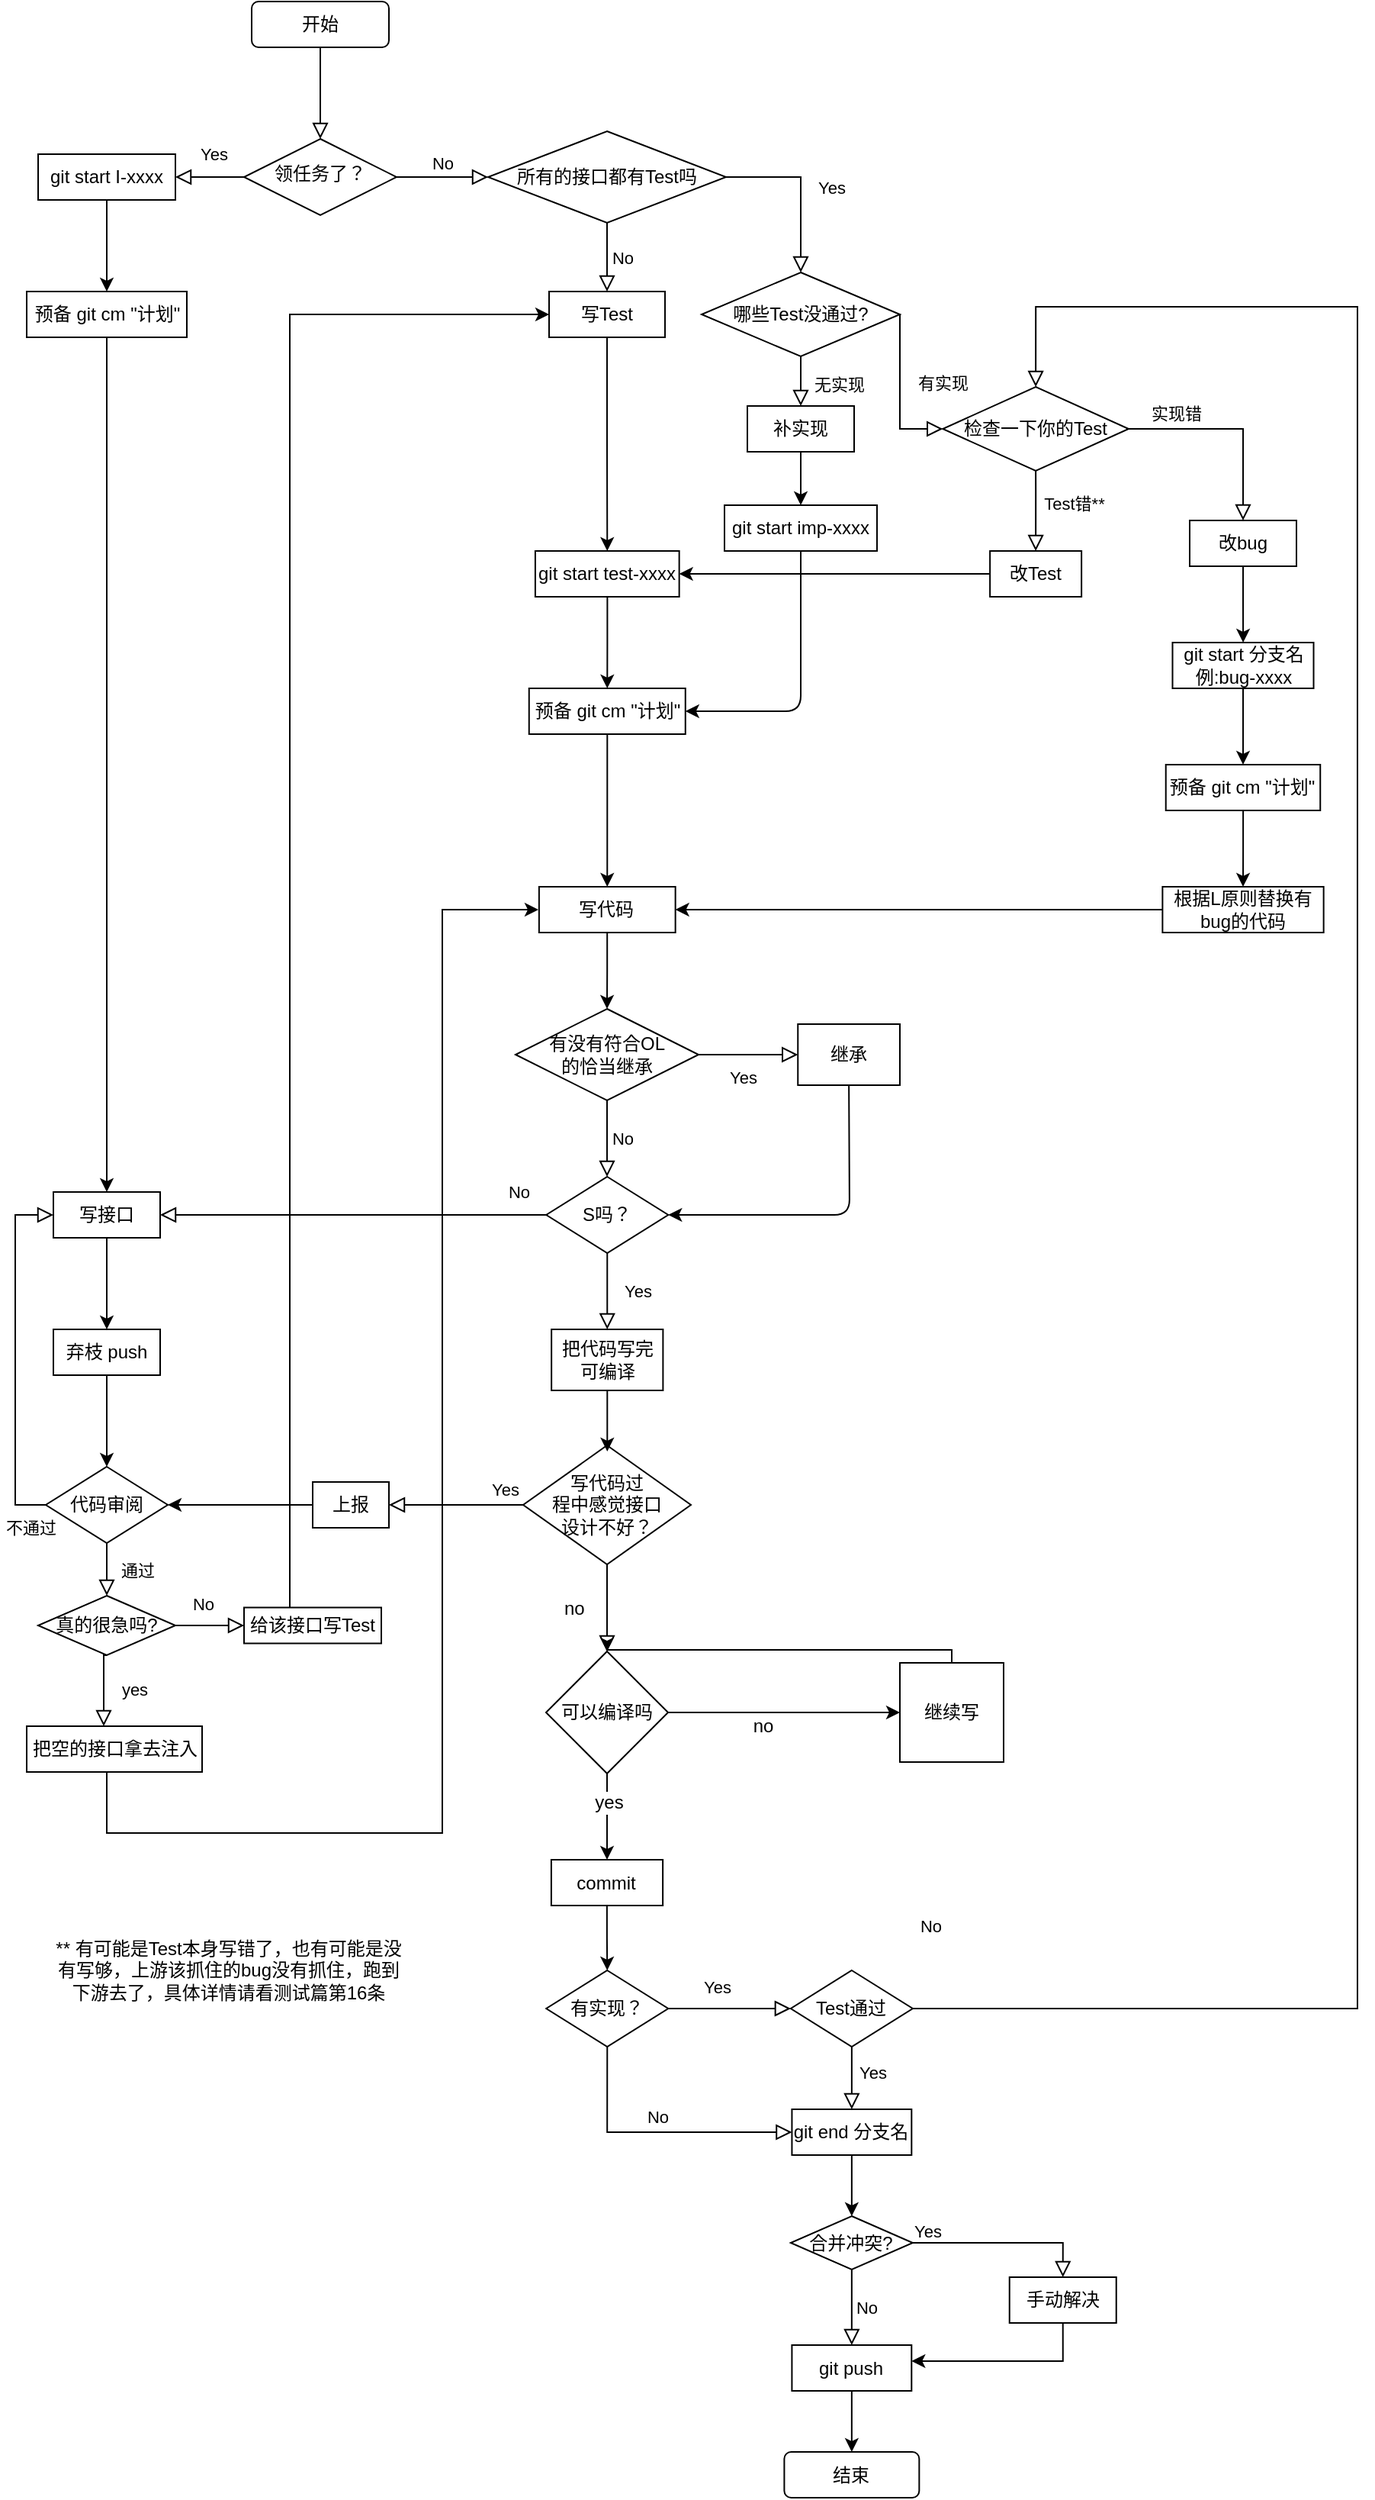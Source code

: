 <mxfile version="12.1.7" type="device" pages="1"><diagram id="C5RBs43oDa-KdzZeNtuy" name="Page-1"><mxGraphModel dx="932" dy="637" grid="1" gridSize="10" guides="1" tooltips="1" connect="1" arrows="1" fold="1" page="1" pageScale="1" pageWidth="827" pageHeight="1169" math="0" shadow="0"><root><mxCell id="WIyWlLk6GJQsqaUBKTNV-0"/><mxCell id="WIyWlLk6GJQsqaUBKTNV-1" parent="WIyWlLk6GJQsqaUBKTNV-0"/><mxCell id="WIyWlLk6GJQsqaUBKTNV-2" value="" style="rounded=0;html=1;jettySize=auto;orthogonalLoop=1;fontSize=11;endArrow=block;endFill=0;endSize=8;strokeWidth=1;shadow=0;labelBackgroundColor=none;edgeStyle=orthogonalEdgeStyle;" parent="WIyWlLk6GJQsqaUBKTNV-1" source="WIyWlLk6GJQsqaUBKTNV-3" target="WIyWlLk6GJQsqaUBKTNV-6" edge="1"><mxGeometry relative="1" as="geometry"/></mxCell><mxCell id="WIyWlLk6GJQsqaUBKTNV-3" value="开始" style="rounded=1;whiteSpace=wrap;html=1;fontSize=12;glass=0;strokeWidth=1;shadow=0;" parent="WIyWlLk6GJQsqaUBKTNV-1" vertex="1"><mxGeometry x="175" y="80" width="90" height="30" as="geometry"/></mxCell><mxCell id="WIyWlLk6GJQsqaUBKTNV-4" value="Yes" style="rounded=0;html=1;jettySize=auto;orthogonalLoop=1;fontSize=11;endArrow=block;endFill=0;endSize=8;strokeWidth=1;shadow=0;labelBackgroundColor=none;edgeStyle=orthogonalEdgeStyle;entryX=1;entryY=0.5;entryDx=0;entryDy=0;" parent="WIyWlLk6GJQsqaUBKTNV-1" source="WIyWlLk6GJQsqaUBKTNV-6" target="AUay1LPX_pqdxy8zT87u-0" edge="1"><mxGeometry x="-0.111" y="-15" relative="1" as="geometry"><mxPoint as="offset"/><mxPoint x="80" y="250" as="targetPoint"/></mxGeometry></mxCell><mxCell id="WIyWlLk6GJQsqaUBKTNV-5" value="No" style="edgeStyle=orthogonalEdgeStyle;rounded=0;html=1;jettySize=auto;orthogonalLoop=1;fontSize=11;endArrow=block;endFill=0;endSize=8;strokeWidth=1;shadow=0;labelBackgroundColor=none;" parent="WIyWlLk6GJQsqaUBKTNV-1" source="WIyWlLk6GJQsqaUBKTNV-6" edge="1"><mxGeometry y="10" relative="1" as="geometry"><mxPoint as="offset"/><mxPoint x="330" y="195" as="targetPoint"/></mxGeometry></mxCell><mxCell id="WIyWlLk6GJQsqaUBKTNV-6" value="领任务了？" style="rhombus;whiteSpace=wrap;html=1;shadow=0;fontFamily=Helvetica;fontSize=12;align=center;strokeWidth=1;spacing=6;spacingTop=-4;" parent="WIyWlLk6GJQsqaUBKTNV-1" vertex="1"><mxGeometry x="170" y="170" width="100" height="50" as="geometry"/></mxCell><mxCell id="AUay1LPX_pqdxy8zT87u-6" value="" style="edgeStyle=orthogonalEdgeStyle;rounded=0;orthogonalLoop=1;jettySize=auto;html=1;" parent="WIyWlLk6GJQsqaUBKTNV-1" source="AUay1LPX_pqdxy8zT87u-0" target="AUay1LPX_pqdxy8zT87u-5" edge="1"><mxGeometry relative="1" as="geometry"/></mxCell><mxCell id="AUay1LPX_pqdxy8zT87u-0" value="git start I-xxxx" style="rounded=0;whiteSpace=wrap;html=1;" parent="WIyWlLk6GJQsqaUBKTNV-1" vertex="1"><mxGeometry x="35" y="180" width="90" height="30" as="geometry"/></mxCell><mxCell id="AUay1LPX_pqdxy8zT87u-112" value="" style="edgeStyle=orthogonalEdgeStyle;rounded=0;orthogonalLoop=1;jettySize=auto;html=1;" parent="WIyWlLk6GJQsqaUBKTNV-1" source="AUay1LPX_pqdxy8zT87u-5" target="AUay1LPX_pqdxy8zT87u-111" edge="1"><mxGeometry relative="1" as="geometry"/></mxCell><mxCell id="AUay1LPX_pqdxy8zT87u-5" value="预备 git cm &quot;计划&quot;" style="rounded=0;whiteSpace=wrap;html=1;" parent="WIyWlLk6GJQsqaUBKTNV-1" vertex="1"><mxGeometry x="27.5" y="270" width="105" height="30" as="geometry"/></mxCell><mxCell id="AUay1LPX_pqdxy8zT87u-116" value="" style="edgeStyle=orthogonalEdgeStyle;rounded=0;orthogonalLoop=1;jettySize=auto;html=1;" parent="WIyWlLk6GJQsqaUBKTNV-1" source="AUay1LPX_pqdxy8zT87u-111" target="AUay1LPX_pqdxy8zT87u-115" edge="1"><mxGeometry relative="1" as="geometry"/></mxCell><mxCell id="AUay1LPX_pqdxy8zT87u-111" value="写接口" style="rounded=0;whiteSpace=wrap;html=1;" parent="WIyWlLk6GJQsqaUBKTNV-1" vertex="1"><mxGeometry x="45" y="860" width="70" height="30" as="geometry"/></mxCell><mxCell id="AUay1LPX_pqdxy8zT87u-118" value="" style="edgeStyle=orthogonalEdgeStyle;rounded=0;orthogonalLoop=1;jettySize=auto;html=1;" parent="WIyWlLk6GJQsqaUBKTNV-1" source="AUay1LPX_pqdxy8zT87u-115" edge="1"><mxGeometry relative="1" as="geometry"><mxPoint x="80" y="1040" as="targetPoint"/></mxGeometry></mxCell><mxCell id="AUay1LPX_pqdxy8zT87u-115" value="弃枝 push" style="rounded=0;whiteSpace=wrap;html=1;" parent="WIyWlLk6GJQsqaUBKTNV-1" vertex="1"><mxGeometry x="45" y="950" width="70" height="30" as="geometry"/></mxCell><mxCell id="AUay1LPX_pqdxy8zT87u-4" value="所有的接口都有Test吗" style="rhombus;whiteSpace=wrap;html=1;" parent="WIyWlLk6GJQsqaUBKTNV-1" vertex="1"><mxGeometry x="330" y="165" width="156" height="60" as="geometry"/></mxCell><mxCell id="AUay1LPX_pqdxy8zT87u-9" value="No" style="edgeStyle=orthogonalEdgeStyle;rounded=0;html=1;jettySize=auto;orthogonalLoop=1;fontSize=11;endArrow=block;endFill=0;endSize=8;strokeWidth=1;shadow=0;labelBackgroundColor=none;exitX=0.5;exitY=1;exitDx=0;exitDy=0;" parent="WIyWlLk6GJQsqaUBKTNV-1" source="AUay1LPX_pqdxy8zT87u-4" edge="1"><mxGeometry y="10" relative="1" as="geometry"><mxPoint as="offset"/><mxPoint x="280" y="205" as="sourcePoint"/><mxPoint x="408" y="270" as="targetPoint"/></mxGeometry></mxCell><mxCell id="AUay1LPX_pqdxy8zT87u-14" value="" style="edgeStyle=orthogonalEdgeStyle;rounded=0;orthogonalLoop=1;jettySize=auto;html=1;entryX=0.5;entryY=0;entryDx=0;entryDy=0;" parent="WIyWlLk6GJQsqaUBKTNV-1" source="AUay1LPX_pqdxy8zT87u-10" target="AUay1LPX_pqdxy8zT87u-27" edge="1"><mxGeometry relative="1" as="geometry"><mxPoint x="408" y="340" as="targetPoint"/></mxGeometry></mxCell><mxCell id="AUay1LPX_pqdxy8zT87u-10" value="写Test" style="rounded=0;whiteSpace=wrap;html=1;" parent="WIyWlLk6GJQsqaUBKTNV-1" vertex="1"><mxGeometry x="370" y="270" width="76" height="30" as="geometry"/></mxCell><mxCell id="kVHvNVzthburh2GT5t7K-20" value="Yes" style="edgeStyle=orthogonalEdgeStyle;rounded=0;orthogonalLoop=1;jettySize=auto;html=1;endArrow=block;endFill=0;endSize=8;entryX=1;entryY=0.5;entryDx=0;entryDy=0;" parent="WIyWlLk6GJQsqaUBKTNV-1" source="AUay1LPX_pqdxy8zT87u-16" target="kVHvNVzthburh2GT5t7K-15" edge="1"><mxGeometry x="-0.725" y="-10" relative="1" as="geometry"><mxPoint x="310" y="1065" as="targetPoint"/><Array as="points"/><mxPoint as="offset"/></mxGeometry></mxCell><mxCell id="AUay1LPX_pqdxy8zT87u-16" value="写代码过&lt;br&gt;程中感觉接口&lt;br&gt;设计不好？" style="rhombus;whiteSpace=wrap;html=1;" parent="WIyWlLk6GJQsqaUBKTNV-1" vertex="1"><mxGeometry x="353" y="1026" width="110" height="78" as="geometry"/></mxCell><mxCell id="AUay1LPX_pqdxy8zT87u-17" value="Yes" style="rounded=0;html=1;jettySize=auto;orthogonalLoop=1;fontSize=11;endArrow=block;endFill=0;endSize=8;strokeWidth=1;shadow=0;labelBackgroundColor=none;edgeStyle=orthogonalEdgeStyle;exitX=1;exitY=0.5;exitDx=0;exitDy=0;" parent="WIyWlLk6GJQsqaUBKTNV-1" source="AUay1LPX_pqdxy8zT87u-4" target="AUay1LPX_pqdxy8zT87u-19" edge="1"><mxGeometry y="20" relative="1" as="geometry"><mxPoint as="offset"/><mxPoint x="180" y="205" as="sourcePoint"/><mxPoint x="535" y="260" as="targetPoint"/><Array as="points"><mxPoint x="535" y="195"/></Array></mxGeometry></mxCell><mxCell id="kVHvNVzthburh2GT5t7K-5" value="" style="edgeStyle=orthogonalEdgeStyle;rounded=0;orthogonalLoop=1;jettySize=auto;html=1;" parent="WIyWlLk6GJQsqaUBKTNV-1" source="AUay1LPX_pqdxy8zT87u-18" target="kVHvNVzthburh2GT5t7K-4" edge="1"><mxGeometry relative="1" as="geometry"/></mxCell><mxCell id="AUay1LPX_pqdxy8zT87u-18" value="补实现" style="rounded=0;whiteSpace=wrap;html=1;" parent="WIyWlLk6GJQsqaUBKTNV-1" vertex="1"><mxGeometry x="500" y="345" width="70" height="30" as="geometry"/></mxCell><mxCell id="kVHvNVzthburh2GT5t7K-4" value="git start imp-xxxx" style="rounded=0;whiteSpace=wrap;html=1;" parent="WIyWlLk6GJQsqaUBKTNV-1" vertex="1"><mxGeometry x="485" y="410" width="100" height="30" as="geometry"/></mxCell><mxCell id="AUay1LPX_pqdxy8zT87u-19" value="哪些Test没通过?" style="rhombus;whiteSpace=wrap;html=1;" parent="WIyWlLk6GJQsqaUBKTNV-1" vertex="1"><mxGeometry x="470" y="257.5" width="130" height="55" as="geometry"/></mxCell><mxCell id="AUay1LPX_pqdxy8zT87u-29" value="" style="edgeStyle=orthogonalEdgeStyle;rounded=0;orthogonalLoop=1;jettySize=auto;html=1;" parent="WIyWlLk6GJQsqaUBKTNV-1" source="AUay1LPX_pqdxy8zT87u-27" target="AUay1LPX_pqdxy8zT87u-28" edge="1"><mxGeometry relative="1" as="geometry"/></mxCell><mxCell id="AUay1LPX_pqdxy8zT87u-27" value="git start test-xxxx" style="rounded=0;whiteSpace=wrap;html=1;" parent="WIyWlLk6GJQsqaUBKTNV-1" vertex="1"><mxGeometry x="360.95" y="440" width="94.37" height="30" as="geometry"/></mxCell><mxCell id="AUay1LPX_pqdxy8zT87u-57" value="" style="edgeStyle=orthogonalEdgeStyle;rounded=0;orthogonalLoop=1;jettySize=auto;html=1;entryX=0.5;entryY=0;entryDx=0;entryDy=0;" parent="WIyWlLk6GJQsqaUBKTNV-1" source="AUay1LPX_pqdxy8zT87u-28" target="AUay1LPX_pqdxy8zT87u-54" edge="1"><mxGeometry relative="1" as="geometry"><mxPoint x="408.13" y="640" as="targetPoint"/></mxGeometry></mxCell><mxCell id="AUay1LPX_pqdxy8zT87u-28" value="预备 git cm &quot;计划&quot;" style="rounded=0;whiteSpace=wrap;html=1;" parent="WIyWlLk6GJQsqaUBKTNV-1" vertex="1"><mxGeometry x="356.88" y="530" width="102.5" height="30" as="geometry"/></mxCell><mxCell id="AUay1LPX_pqdxy8zT87u-30" value="无实现" style="edgeStyle=orthogonalEdgeStyle;rounded=0;html=1;jettySize=auto;orthogonalLoop=1;fontSize=11;endArrow=block;endFill=0;endSize=8;strokeWidth=1;shadow=0;labelBackgroundColor=none;exitX=0.5;exitY=1;exitDx=0;exitDy=0;entryX=0.5;entryY=0;entryDx=0;entryDy=0;" parent="WIyWlLk6GJQsqaUBKTNV-1" source="AUay1LPX_pqdxy8zT87u-19" target="AUay1LPX_pqdxy8zT87u-18" edge="1"><mxGeometry x="0.077" y="25" relative="1" as="geometry"><mxPoint y="1" as="offset"/><mxPoint x="420" y="390" as="sourcePoint"/><mxPoint x="420" y="430" as="targetPoint"/></mxGeometry></mxCell><mxCell id="AUay1LPX_pqdxy8zT87u-31" value="有实现" style="rounded=0;html=1;jettySize=auto;orthogonalLoop=1;fontSize=11;endArrow=block;endFill=0;endSize=8;strokeWidth=1;shadow=0;labelBackgroundColor=none;edgeStyle=orthogonalEdgeStyle;entryX=0;entryY=0.5;entryDx=0;entryDy=0;" parent="WIyWlLk6GJQsqaUBKTNV-1" target="AUay1LPX_pqdxy8zT87u-32" edge="1"><mxGeometry x="1" y="30" relative="1" as="geometry"><mxPoint as="offset"/><mxPoint x="600" y="285" as="sourcePoint"/><mxPoint x="640" y="330" as="targetPoint"/><Array as="points"><mxPoint x="600" y="360"/></Array></mxGeometry></mxCell><mxCell id="AUay1LPX_pqdxy8zT87u-32" value="检查一下你的Test" style="rhombus;whiteSpace=wrap;html=1;" parent="WIyWlLk6GJQsqaUBKTNV-1" vertex="1"><mxGeometry x="628.13" y="332.5" width="121.87" height="55" as="geometry"/></mxCell><mxCell id="AUay1LPX_pqdxy8zT87u-36" value="实现错" style="rounded=0;html=1;jettySize=auto;orthogonalLoop=1;fontSize=11;endArrow=block;endFill=0;endSize=8;strokeWidth=1;shadow=0;labelBackgroundColor=none;edgeStyle=orthogonalEdgeStyle;entryX=0.5;entryY=0;entryDx=0;entryDy=0;exitX=1;exitY=0.5;exitDx=0;exitDy=0;" parent="WIyWlLk6GJQsqaUBKTNV-1" source="AUay1LPX_pqdxy8zT87u-32" target="AUay1LPX_pqdxy8zT87u-37" edge="1"><mxGeometry x="-0.547" y="10" relative="1" as="geometry"><mxPoint as="offset"/><mxPoint x="610" y="295" as="sourcePoint"/><mxPoint x="825" y="407.5" as="targetPoint"/><Array as="points"><mxPoint x="825" y="360"/></Array></mxGeometry></mxCell><mxCell id="AUay1LPX_pqdxy8zT87u-44" value="" style="edgeStyle=orthogonalEdgeStyle;rounded=0;orthogonalLoop=1;jettySize=auto;html=1;" parent="WIyWlLk6GJQsqaUBKTNV-1" source="AUay1LPX_pqdxy8zT87u-37" target="AUay1LPX_pqdxy8zT87u-43" edge="1"><mxGeometry relative="1" as="geometry"/></mxCell><mxCell id="AUay1LPX_pqdxy8zT87u-37" value="改bug" style="rounded=0;whiteSpace=wrap;html=1;" parent="WIyWlLk6GJQsqaUBKTNV-1" vertex="1"><mxGeometry x="790" y="420" width="70" height="30" as="geometry"/></mxCell><mxCell id="AUay1LPX_pqdxy8zT87u-48" value="" style="edgeStyle=orthogonalEdgeStyle;rounded=0;orthogonalLoop=1;jettySize=auto;html=1;" parent="WIyWlLk6GJQsqaUBKTNV-1" source="AUay1LPX_pqdxy8zT87u-43" target="AUay1LPX_pqdxy8zT87u-47" edge="1"><mxGeometry relative="1" as="geometry"/></mxCell><mxCell id="AUay1LPX_pqdxy8zT87u-43" value="git start 分支名&lt;br&gt;例:bug-xxxx" style="rounded=0;whiteSpace=wrap;html=1;" parent="WIyWlLk6GJQsqaUBKTNV-1" vertex="1"><mxGeometry x="778.75" y="500" width="92.5" height="30" as="geometry"/></mxCell><mxCell id="AUay1LPX_pqdxy8zT87u-50" value="" style="edgeStyle=orthogonalEdgeStyle;rounded=0;orthogonalLoop=1;jettySize=auto;html=1;" parent="WIyWlLk6GJQsqaUBKTNV-1" source="AUay1LPX_pqdxy8zT87u-47" target="AUay1LPX_pqdxy8zT87u-49" edge="1"><mxGeometry relative="1" as="geometry"/></mxCell><mxCell id="AUay1LPX_pqdxy8zT87u-47" value="预备 git cm &quot;计划&quot;" style="rounded=0;whiteSpace=wrap;html=1;" parent="WIyWlLk6GJQsqaUBKTNV-1" vertex="1"><mxGeometry x="774.37" y="580" width="101.25" height="30" as="geometry"/></mxCell><mxCell id="AUay1LPX_pqdxy8zT87u-55" value="" style="edgeStyle=orthogonalEdgeStyle;rounded=0;orthogonalLoop=1;jettySize=auto;html=1;" parent="WIyWlLk6GJQsqaUBKTNV-1" source="AUay1LPX_pqdxy8zT87u-49" target="AUay1LPX_pqdxy8zT87u-54" edge="1"><mxGeometry relative="1" as="geometry"/></mxCell><mxCell id="AUay1LPX_pqdxy8zT87u-49" value="根据L原则替换有bug的代码" style="rounded=0;whiteSpace=wrap;html=1;" parent="WIyWlLk6GJQsqaUBKTNV-1" vertex="1"><mxGeometry x="772.19" y="660" width="105.63" height="30" as="geometry"/></mxCell><mxCell id="AUay1LPX_pqdxy8zT87u-61" value="" style="edgeStyle=orthogonalEdgeStyle;rounded=0;orthogonalLoop=1;jettySize=auto;html=1;" parent="WIyWlLk6GJQsqaUBKTNV-1" source="AUay1LPX_pqdxy8zT87u-54" edge="1"><mxGeometry relative="1" as="geometry"><mxPoint x="408" y="740" as="targetPoint"/></mxGeometry></mxCell><mxCell id="AUay1LPX_pqdxy8zT87u-54" value="写代码" style="rounded=0;whiteSpace=wrap;html=1;" parent="WIyWlLk6GJQsqaUBKTNV-1" vertex="1"><mxGeometry x="363.44" y="660" width="89.38" height="30" as="geometry"/></mxCell><mxCell id="AUay1LPX_pqdxy8zT87u-41" value="Test错**" style="edgeStyle=orthogonalEdgeStyle;rounded=0;html=1;jettySize=auto;orthogonalLoop=1;fontSize=11;endArrow=block;endFill=0;endSize=8;strokeWidth=1;shadow=0;labelBackgroundColor=none;exitX=0.5;exitY=1;exitDx=0;exitDy=0;entryX=0.5;entryY=0;entryDx=0;entryDy=0;" parent="WIyWlLk6GJQsqaUBKTNV-1" source="AUay1LPX_pqdxy8zT87u-32" target="AUay1LPX_pqdxy8zT87u-42" edge="1"><mxGeometry x="-0.231" y="25" relative="1" as="geometry"><mxPoint y="1" as="offset"/><mxPoint x="545" y="322.5" as="sourcePoint"/><mxPoint x="685" y="420" as="targetPoint"/><Array as="points"><mxPoint x="689" y="400"/><mxPoint x="689" y="400"/></Array></mxGeometry></mxCell><mxCell id="AUay1LPX_pqdxy8zT87u-42" value="改Test" style="rounded=0;whiteSpace=wrap;html=1;" parent="WIyWlLk6GJQsqaUBKTNV-1" vertex="1"><mxGeometry x="659.07" y="440" width="60" height="30" as="geometry"/></mxCell><mxCell id="AUay1LPX_pqdxy8zT87u-52" value="" style="endArrow=classic;html=1;exitX=0;exitY=0.5;exitDx=0;exitDy=0;entryX=1;entryY=0.5;entryDx=0;entryDy=0;" parent="WIyWlLk6GJQsqaUBKTNV-1" source="AUay1LPX_pqdxy8zT87u-42" target="AUay1LPX_pqdxy8zT87u-27" edge="1"><mxGeometry width="50" height="50" relative="1" as="geometry"><mxPoint x="653" y="429" as="sourcePoint"/><mxPoint x="490" y="433" as="targetPoint"/><Array as="points"/></mxGeometry></mxCell><mxCell id="AUay1LPX_pqdxy8zT87u-62" value="有没有符合OL&lt;br&gt;的恰当继承" style="rhombus;whiteSpace=wrap;html=1;" parent="WIyWlLk6GJQsqaUBKTNV-1" vertex="1"><mxGeometry x="348" y="740" width="120" height="60" as="geometry"/></mxCell><mxCell id="AUay1LPX_pqdxy8zT87u-64" value="No" style="edgeStyle=orthogonalEdgeStyle;rounded=0;html=1;jettySize=auto;orthogonalLoop=1;fontSize=11;endArrow=block;endFill=0;endSize=8;strokeWidth=1;shadow=0;labelBackgroundColor=none;exitX=0.5;exitY=1;exitDx=0;exitDy=0;" parent="WIyWlLk6GJQsqaUBKTNV-1" source="AUay1LPX_pqdxy8zT87u-62" edge="1"><mxGeometry y="10" relative="1" as="geometry"><mxPoint as="offset"/><mxPoint x="420" y="390" as="sourcePoint"/><mxPoint x="408" y="850" as="targetPoint"/></mxGeometry></mxCell><mxCell id="AUay1LPX_pqdxy8zT87u-65" value="S吗？" style="rhombus;whiteSpace=wrap;html=1;" parent="WIyWlLk6GJQsqaUBKTNV-1" vertex="1"><mxGeometry x="368.13" y="850" width="80" height="50" as="geometry"/></mxCell><mxCell id="AUay1LPX_pqdxy8zT87u-68" value="Yes" style="rounded=0;html=1;jettySize=auto;orthogonalLoop=1;fontSize=11;endArrow=block;endFill=0;endSize=8;strokeWidth=1;shadow=0;labelBackgroundColor=none;edgeStyle=orthogonalEdgeStyle;exitX=1;exitY=0.5;exitDx=0;exitDy=0;entryX=0;entryY=0.5;entryDx=0;entryDy=0;" parent="WIyWlLk6GJQsqaUBKTNV-1" source="AUay1LPX_pqdxy8zT87u-62" target="AUay1LPX_pqdxy8zT87u-74" edge="1"><mxGeometry x="-0.111" y="-15" relative="1" as="geometry"><mxPoint as="offset"/><mxPoint x="180" y="205" as="sourcePoint"/><mxPoint x="530" y="770" as="targetPoint"/></mxGeometry></mxCell><mxCell id="AUay1LPX_pqdxy8zT87u-74" value="继承" style="rounded=0;whiteSpace=wrap;html=1;" parent="WIyWlLk6GJQsqaUBKTNV-1" vertex="1"><mxGeometry x="533.13" y="750" width="66.87" height="40" as="geometry"/></mxCell><mxCell id="AUay1LPX_pqdxy8zT87u-75" value="" style="endArrow=classic;html=1;exitX=0.5;exitY=1;exitDx=0;exitDy=0;entryX=1;entryY=0.5;entryDx=0;entryDy=0;" parent="WIyWlLk6GJQsqaUBKTNV-1" source="AUay1LPX_pqdxy8zT87u-74" target="AUay1LPX_pqdxy8zT87u-65" edge="1"><mxGeometry width="50" height="50" relative="1" as="geometry"><mxPoint x="460" y="680" as="sourcePoint"/><mxPoint x="567" y="890" as="targetPoint"/><Array as="points"><mxPoint x="567" y="875"/></Array></mxGeometry></mxCell><mxCell id="AUay1LPX_pqdxy8zT87u-83" value="" style="edgeStyle=orthogonalEdgeStyle;rounded=0;orthogonalLoop=1;jettySize=auto;html=1;" parent="WIyWlLk6GJQsqaUBKTNV-1" source="AUay1LPX_pqdxy8zT87u-78" edge="1"><mxGeometry relative="1" as="geometry"><mxPoint x="408" y="1030" as="targetPoint"/><Array as="points"><mxPoint x="408" y="1030"/><mxPoint x="408" y="1030"/></Array></mxGeometry></mxCell><mxCell id="AUay1LPX_pqdxy8zT87u-78" value="把代码写完&lt;br&gt;可编译" style="rounded=0;whiteSpace=wrap;html=1;" parent="WIyWlLk6GJQsqaUBKTNV-1" vertex="1"><mxGeometry x="371.57" y="950" width="73.12" height="40" as="geometry"/></mxCell><mxCell id="AUay1LPX_pqdxy8zT87u-81" value="Yes" style="rounded=0;html=1;jettySize=auto;orthogonalLoop=1;fontSize=11;endArrow=block;endFill=0;endSize=8;strokeWidth=1;shadow=0;labelBackgroundColor=none;edgeStyle=orthogonalEdgeStyle;exitX=0.5;exitY=1;exitDx=0;exitDy=0;entryX=0.5;entryY=0;entryDx=0;entryDy=0;" parent="WIyWlLk6GJQsqaUBKTNV-1" source="AUay1LPX_pqdxy8zT87u-65" target="AUay1LPX_pqdxy8zT87u-78" edge="1"><mxGeometry y="20" relative="1" as="geometry"><mxPoint as="offset"/><mxPoint x="496" y="205" as="sourcePoint"/><mxPoint x="545" y="267.5" as="targetPoint"/><Array as="points"><mxPoint x="408" y="900"/><mxPoint x="408" y="900"/></Array></mxGeometry></mxCell><mxCell id="AUay1LPX_pqdxy8zT87u-86" value="有实现？" style="rhombus;whiteSpace=wrap;html=1;" parent="WIyWlLk6GJQsqaUBKTNV-1" vertex="1"><mxGeometry x="368.13" y="1370" width="80" height="50" as="geometry"/></mxCell><mxCell id="AUay1LPX_pqdxy8zT87u-87" value="Test通过" style="rhombus;whiteSpace=wrap;html=1;" parent="WIyWlLk6GJQsqaUBKTNV-1" vertex="1"><mxGeometry x="528.44" y="1370" width="80" height="50" as="geometry"/></mxCell><mxCell id="AUay1LPX_pqdxy8zT87u-89" value="Yes" style="rounded=0;html=1;jettySize=auto;orthogonalLoop=1;fontSize=11;endArrow=block;endFill=0;endSize=8;strokeWidth=1;shadow=0;labelBackgroundColor=none;edgeStyle=orthogonalEdgeStyle;exitX=1;exitY=0.5;exitDx=0;exitDy=0;entryX=0;entryY=0.5;entryDx=0;entryDy=0;" parent="WIyWlLk6GJQsqaUBKTNV-1" source="AUay1LPX_pqdxy8zT87u-86" target="AUay1LPX_pqdxy8zT87u-87" edge="1"><mxGeometry x="-0.203" y="14" relative="1" as="geometry"><mxPoint as="offset"/><mxPoint x="420.0" y="1161" as="sourcePoint"/><mxPoint x="420.0" y="1211" as="targetPoint"/><Array as="points"/></mxGeometry></mxCell><mxCell id="AUay1LPX_pqdxy8zT87u-94" value="git end 分支名" style="rounded=0;whiteSpace=wrap;html=1;" parent="WIyWlLk6GJQsqaUBKTNV-1" vertex="1"><mxGeometry x="529.22" y="1461" width="78.44" height="30" as="geometry"/></mxCell><mxCell id="AUay1LPX_pqdxy8zT87u-98" value="git push" style="rounded=0;whiteSpace=wrap;html=1;" parent="WIyWlLk6GJQsqaUBKTNV-1" vertex="1"><mxGeometry x="529.21" y="1615.5" width="78.44" height="30" as="geometry"/></mxCell><mxCell id="AUay1LPX_pqdxy8zT87u-95" value="Yes" style="rounded=0;html=1;jettySize=auto;orthogonalLoop=1;fontSize=11;endArrow=block;endFill=0;endSize=8;strokeWidth=1;shadow=0;labelBackgroundColor=none;edgeStyle=orthogonalEdgeStyle;exitX=0.5;exitY=1;exitDx=0;exitDy=0;entryX=0.5;entryY=0;entryDx=0;entryDy=0;" parent="WIyWlLk6GJQsqaUBKTNV-1" source="AUay1LPX_pqdxy8zT87u-87" target="AUay1LPX_pqdxy8zT87u-94" edge="1"><mxGeometry x="-0.203" y="14" relative="1" as="geometry"><mxPoint as="offset"/><mxPoint x="460.0" y="1405" as="sourcePoint"/><mxPoint x="538.44" y="1405" as="targetPoint"/><Array as="points"/></mxGeometry></mxCell><mxCell id="AUay1LPX_pqdxy8zT87u-96" value="No" style="edgeStyle=orthogonalEdgeStyle;rounded=0;html=1;jettySize=auto;orthogonalLoop=1;fontSize=11;endArrow=block;endFill=0;endSize=8;strokeWidth=1;shadow=0;labelBackgroundColor=none;exitX=0.5;exitY=1;exitDx=0;exitDy=0;entryX=0;entryY=0.5;entryDx=0;entryDy=0;" parent="WIyWlLk6GJQsqaUBKTNV-1" source="AUay1LPX_pqdxy8zT87u-86" target="AUay1LPX_pqdxy8zT87u-94" edge="1"><mxGeometry y="10" relative="1" as="geometry"><mxPoint as="offset"/><mxPoint x="419.87" y="1061" as="sourcePoint"/><mxPoint x="419.87" y="1111" as="targetPoint"/></mxGeometry></mxCell><mxCell id="AUay1LPX_pqdxy8zT87u-97" value="No" style="edgeStyle=orthogonalEdgeStyle;rounded=0;html=1;jettySize=auto;orthogonalLoop=1;fontSize=11;endArrow=block;endFill=0;endSize=8;strokeWidth=1;shadow=0;labelBackgroundColor=none;exitX=1;exitY=0.5;exitDx=0;exitDy=0;entryX=0.5;entryY=0;entryDx=0;entryDy=0;" parent="WIyWlLk6GJQsqaUBKTNV-1" source="AUay1LPX_pqdxy8zT87u-87" target="AUay1LPX_pqdxy8zT87u-32" edge="1"><mxGeometry x="-0.586" y="280" relative="1" as="geometry"><mxPoint as="offset"/><mxPoint x="418.13" y="1179" as="sourcePoint"/><mxPoint x="683" y="333" as="targetPoint"/><Array as="points"><mxPoint x="900" y="1395"/><mxPoint x="900" y="280"/><mxPoint x="689" y="280"/></Array></mxGeometry></mxCell><mxCell id="AUay1LPX_pqdxy8zT87u-102" value="结束" style="rounded=1;whiteSpace=wrap;html=1;" parent="WIyWlLk6GJQsqaUBKTNV-1" vertex="1"><mxGeometry x="524.2" y="1685.5" width="88.47" height="30" as="geometry"/></mxCell><mxCell id="AUay1LPX_pqdxy8zT87u-105" value="" style="endArrow=classic;html=1;exitX=0.5;exitY=1;exitDx=0;exitDy=0;entryX=0.5;entryY=0;entryDx=0;entryDy=0;" parent="WIyWlLk6GJQsqaUBKTNV-1" source="AUay1LPX_pqdxy8zT87u-94" target="AUay1LPX_pqdxy8zT87u-106" edge="1"><mxGeometry width="50" height="50" relative="1" as="geometry"><mxPoint x="491.87" y="1481" as="sourcePoint"/><mxPoint x="568.87" y="1531" as="targetPoint"/></mxGeometry></mxCell><mxCell id="AUay1LPX_pqdxy8zT87u-106" value="合并冲突?" style="rhombus;whiteSpace=wrap;html=1;" parent="WIyWlLk6GJQsqaUBKTNV-1" vertex="1"><mxGeometry x="528.43" y="1531" width="80" height="35" as="geometry"/></mxCell><mxCell id="AUay1LPX_pqdxy8zT87u-107" value="No" style="edgeStyle=orthogonalEdgeStyle;rounded=0;html=1;jettySize=auto;orthogonalLoop=1;fontSize=11;endArrow=block;endFill=0;endSize=8;strokeWidth=1;shadow=0;labelBackgroundColor=none;exitX=0.5;exitY=1;exitDx=0;exitDy=0;entryX=0.5;entryY=0;entryDx=0;entryDy=0;" parent="WIyWlLk6GJQsqaUBKTNV-1" source="AUay1LPX_pqdxy8zT87u-106" target="AUay1LPX_pqdxy8zT87u-98" edge="1"><mxGeometry y="10" relative="1" as="geometry"><mxPoint as="offset"/><mxPoint x="420.0" y="1430" as="sourcePoint"/><mxPoint x="568.87" y="1601" as="targetPoint"/><Array as="points"/></mxGeometry></mxCell><mxCell id="AUay1LPX_pqdxy8zT87u-108" value="Yes" style="rounded=0;html=1;jettySize=auto;orthogonalLoop=1;fontSize=11;endArrow=block;endFill=0;endSize=8;strokeWidth=1;shadow=0;labelBackgroundColor=none;edgeStyle=orthogonalEdgeStyle;exitX=1;exitY=0.5;exitDx=0;exitDy=0;entryX=0.5;entryY=0;entryDx=0;entryDy=0;" parent="WIyWlLk6GJQsqaUBKTNV-1" source="AUay1LPX_pqdxy8zT87u-106" target="AUay1LPX_pqdxy8zT87u-109" edge="1"><mxGeometry x="-0.833" y="8" relative="1" as="geometry"><mxPoint as="offset"/><mxPoint x="578.44" y="1430" as="sourcePoint"/><mxPoint x="711.87" y="1549" as="targetPoint"/><Array as="points"><mxPoint x="706.87" y="1549"/></Array></mxGeometry></mxCell><mxCell id="AUay1LPX_pqdxy8zT87u-110" value="" style="edgeStyle=orthogonalEdgeStyle;rounded=0;orthogonalLoop=1;jettySize=auto;html=1;exitX=0.5;exitY=1;exitDx=0;exitDy=0;" parent="WIyWlLk6GJQsqaUBKTNV-1" source="AUay1LPX_pqdxy8zT87u-109" target="AUay1LPX_pqdxy8zT87u-98" edge="1"><mxGeometry relative="1" as="geometry"><Array as="points"><mxPoint x="706.87" y="1626"/></Array></mxGeometry></mxCell><mxCell id="AUay1LPX_pqdxy8zT87u-109" value="手动解决" style="rounded=0;whiteSpace=wrap;html=1;" parent="WIyWlLk6GJQsqaUBKTNV-1" vertex="1"><mxGeometry x="671.87" y="1571" width="70" height="30" as="geometry"/></mxCell><mxCell id="AUay1LPX_pqdxy8zT87u-119" value="代码审阅" style="rhombus;whiteSpace=wrap;html=1;" parent="WIyWlLk6GJQsqaUBKTNV-1" vertex="1"><mxGeometry x="40" y="1040" width="80" height="50" as="geometry"/></mxCell><mxCell id="AUay1LPX_pqdxy8zT87u-121" value="真的很急吗?" style="rhombus;whiteSpace=wrap;html=1;" parent="WIyWlLk6GJQsqaUBKTNV-1" vertex="1"><mxGeometry x="35" y="1124.5" width="90" height="39" as="geometry"/></mxCell><mxCell id="AUay1LPX_pqdxy8zT87u-120" value="不通过" style="edgeStyle=orthogonalEdgeStyle;rounded=0;html=1;jettySize=auto;orthogonalLoop=1;fontSize=11;endArrow=block;endFill=0;endSize=8;strokeWidth=1;shadow=0;labelBackgroundColor=none;exitX=0;exitY=0.5;exitDx=0;exitDy=0;entryX=0;entryY=0.5;entryDx=0;entryDy=0;" parent="WIyWlLk6GJQsqaUBKTNV-1" source="AUay1LPX_pqdxy8zT87u-119" target="AUay1LPX_pqdxy8zT87u-111" edge="1"><mxGeometry x="-0.915" y="15" relative="1" as="geometry"><mxPoint as="offset"/><mxPoint x="418" y="810" as="sourcePoint"/><mxPoint x="40" y="875" as="targetPoint"/><Array as="points"><mxPoint x="20" y="1065"/><mxPoint x="20" y="875"/></Array></mxGeometry></mxCell><mxCell id="AUay1LPX_pqdxy8zT87u-123" value="通过" style="rounded=0;html=1;jettySize=auto;orthogonalLoop=1;fontSize=11;endArrow=block;endFill=0;endSize=8;strokeWidth=1;shadow=0;labelBackgroundColor=none;edgeStyle=orthogonalEdgeStyle;exitX=0.5;exitY=1;exitDx=0;exitDy=0;entryX=0.5;entryY=0;entryDx=0;entryDy=0;" parent="WIyWlLk6GJQsqaUBKTNV-1" source="AUay1LPX_pqdxy8zT87u-119" target="AUay1LPX_pqdxy8zT87u-121" edge="1"><mxGeometry y="20" relative="1" as="geometry"><mxPoint as="offset"/><mxPoint x="418.13" y="910.0" as="sourcePoint"/><mxPoint x="418.13" y="960.0" as="targetPoint"/><Array as="points"><mxPoint x="80" y="1110"/><mxPoint x="80" y="1110"/></Array></mxGeometry></mxCell><mxCell id="AUay1LPX_pqdxy8zT87u-134" value="" style="edgeStyle=orthogonalEdgeStyle;rounded=0;orthogonalLoop=1;jettySize=auto;html=1;" parent="WIyWlLk6GJQsqaUBKTNV-1" source="AUay1LPX_pqdxy8zT87u-126" edge="1"><mxGeometry relative="1" as="geometry"><mxPoint x="363" y="675" as="targetPoint"/><Array as="points"><mxPoint x="80" y="1280"/><mxPoint x="300" y="1280"/><mxPoint x="300" y="675"/></Array></mxGeometry></mxCell><mxCell id="AUay1LPX_pqdxy8zT87u-126" value="把空的接口拿去注入" style="rounded=0;whiteSpace=wrap;html=1;" parent="WIyWlLk6GJQsqaUBKTNV-1" vertex="1"><mxGeometry x="27.5" y="1210" width="115" height="30" as="geometry"/></mxCell><mxCell id="AUay1LPX_pqdxy8zT87u-130" value="yes" style="rounded=0;html=1;jettySize=auto;orthogonalLoop=1;fontSize=11;endArrow=block;endFill=0;endSize=8;strokeWidth=1;shadow=0;labelBackgroundColor=none;edgeStyle=orthogonalEdgeStyle;exitX=0.5;exitY=1;exitDx=0;exitDy=0;" parent="WIyWlLk6GJQsqaUBKTNV-1" source="AUay1LPX_pqdxy8zT87u-121" target="AUay1LPX_pqdxy8zT87u-126" edge="1"><mxGeometry y="20" relative="1" as="geometry"><mxPoint as="offset"/><mxPoint x="90" y="1100.0" as="sourcePoint"/><mxPoint x="79" y="1200" as="targetPoint"/><Array as="points"><mxPoint x="78" y="1164"/></Array></mxGeometry></mxCell><mxCell id="AUay1LPX_pqdxy8zT87u-131" value="No" style="edgeStyle=orthogonalEdgeStyle;rounded=0;html=1;jettySize=auto;orthogonalLoop=1;fontSize=11;endArrow=block;endFill=0;endSize=8;strokeWidth=1;shadow=0;labelBackgroundColor=none;exitX=1;exitY=0.5;exitDx=0;exitDy=0;" parent="WIyWlLk6GJQsqaUBKTNV-1" source="AUay1LPX_pqdxy8zT87u-121" edge="1"><mxGeometry x="-0.2" y="14" relative="1" as="geometry"><mxPoint as="offset"/><mxPoint x="418" y="810" as="sourcePoint"/><mxPoint x="170" y="1144" as="targetPoint"/></mxGeometry></mxCell><mxCell id="AUay1LPX_pqdxy8zT87u-136" value="" style="edgeStyle=orthogonalEdgeStyle;rounded=0;orthogonalLoop=1;jettySize=auto;html=1;entryX=0;entryY=0.5;entryDx=0;entryDy=0;" parent="WIyWlLk6GJQsqaUBKTNV-1" source="AUay1LPX_pqdxy8zT87u-132" target="AUay1LPX_pqdxy8zT87u-10" edge="1"><mxGeometry relative="1" as="geometry"><mxPoint x="310" y="290" as="targetPoint"/><Array as="points"><mxPoint x="200" y="285"/></Array></mxGeometry></mxCell><mxCell id="AUay1LPX_pqdxy8zT87u-132" value="给该接口写Test" style="rounded=0;whiteSpace=wrap;html=1;" parent="WIyWlLk6GJQsqaUBKTNV-1" vertex="1"><mxGeometry x="170" y="1132.25" width="90" height="23.5" as="geometry"/></mxCell><mxCell id="kVHvNVzthburh2GT5t7K-7" value="" style="endArrow=classic;html=1;exitX=0.5;exitY=1;exitDx=0;exitDy=0;entryX=1;entryY=0.5;entryDx=0;entryDy=0;" parent="WIyWlLk6GJQsqaUBKTNV-1" source="kVHvNVzthburh2GT5t7K-4" target="AUay1LPX_pqdxy8zT87u-28" edge="1"><mxGeometry width="50" height="50" relative="1" as="geometry"><mxPoint x="460" y="420" as="sourcePoint"/><mxPoint x="535" y="560" as="targetPoint"/><Array as="points"><mxPoint x="535" y="545"/></Array></mxGeometry></mxCell><mxCell id="kVHvNVzthburh2GT5t7K-8" value="** 有可能是Test本身写错了，也有可能是没有写够，上游该抓住的bug没有抓住，跑到下游去了，具体详情请看测试篇第16条" style="text;html=1;strokeColor=none;fillColor=none;align=center;verticalAlign=middle;whiteSpace=wrap;rounded=0;" parent="WIyWlLk6GJQsqaUBKTNV-1" vertex="1"><mxGeometry x="45" y="1360" width="230" height="20" as="geometry"/></mxCell><mxCell id="kVHvNVzthburh2GT5t7K-15" value="上报" style="rounded=0;whiteSpace=wrap;html=1;" parent="WIyWlLk6GJQsqaUBKTNV-1" vertex="1"><mxGeometry x="215" y="1050" width="50" height="30" as="geometry"/></mxCell><mxCell id="kVHvNVzthburh2GT5t7K-28" value="No" style="edgeStyle=orthogonalEdgeStyle;rounded=0;html=1;jettySize=auto;orthogonalLoop=1;fontSize=11;endArrow=block;endFill=0;endSize=8;strokeWidth=1;shadow=0;labelBackgroundColor=none;exitX=0.5;exitY=1;exitDx=0;exitDy=0;entryX=0.5;entryY=0;entryDx=0;entryDy=0;" parent="WIyWlLk6GJQsqaUBKTNV-1" source="AUay1LPX_pqdxy8zT87u-16" target="WBwMG6rbTz-sowPdJJR1-0" edge="1"><mxGeometry x="1" y="25" relative="1" as="geometry"><mxPoint x="-25" y="25" as="offset"/><mxPoint x="418.13" y="1274.5" as="sourcePoint"/><mxPoint x="408" y="1125" as="targetPoint"/></mxGeometry></mxCell><mxCell id="kVHvNVzthburh2GT5t7K-29" value="" style="endArrow=classic;html=1;exitX=0;exitY=0.5;exitDx=0;exitDy=0;entryX=1;entryY=0.5;entryDx=0;entryDy=0;" parent="WIyWlLk6GJQsqaUBKTNV-1" source="kVHvNVzthburh2GT5t7K-15" target="AUay1LPX_pqdxy8zT87u-119" edge="1"><mxGeometry width="50" height="50" relative="1" as="geometry"><mxPoint x="380" y="1130" as="sourcePoint"/><mxPoint x="430" y="1080" as="targetPoint"/></mxGeometry></mxCell><mxCell id="kVHvNVzthburh2GT5t7K-33" value="" style="endArrow=classic;html=1;exitX=0.5;exitY=1;exitDx=0;exitDy=0;entryX=0.5;entryY=0;entryDx=0;entryDy=0;" parent="WIyWlLk6GJQsqaUBKTNV-1" source="AUay1LPX_pqdxy8zT87u-98" target="AUay1LPX_pqdxy8zT87u-102" edge="1"><mxGeometry width="50" height="50" relative="1" as="geometry"><mxPoint x="620" y="1665.5" as="sourcePoint"/><mxPoint x="670" y="1615.5" as="targetPoint"/></mxGeometry></mxCell><mxCell id="kVHvNVzthburh2GT5t7K-35" value="No" style="edgeStyle=orthogonalEdgeStyle;rounded=0;html=1;jettySize=auto;orthogonalLoop=1;fontSize=11;endArrow=block;endFill=0;endSize=8;strokeWidth=1;shadow=0;labelBackgroundColor=none;exitX=0;exitY=0.5;exitDx=0;exitDy=0;" parent="WIyWlLk6GJQsqaUBKTNV-1" source="AUay1LPX_pqdxy8zT87u-65" target="AUay1LPX_pqdxy8zT87u-111" edge="1"><mxGeometry x="-0.857" y="-15" relative="1" as="geometry"><mxPoint as="offset"/><mxPoint x="418" y="810" as="sourcePoint"/><mxPoint x="418" y="860" as="targetPoint"/></mxGeometry></mxCell><mxCell id="WBwMG6rbTz-sowPdJJR1-2" value="" style="edgeStyle=orthogonalEdgeStyle;rounded=0;orthogonalLoop=1;jettySize=auto;html=1;" edge="1" parent="WIyWlLk6GJQsqaUBKTNV-1" source="WBwMG6rbTz-sowPdJJR1-0" target="WBwMG6rbTz-sowPdJJR1-1"><mxGeometry relative="1" as="geometry"/></mxCell><mxCell id="WBwMG6rbTz-sowPdJJR1-12" value="no" style="text;html=1;resizable=0;points=[];align=center;verticalAlign=middle;labelBackgroundColor=#ffffff;" vertex="1" connectable="0" parent="WBwMG6rbTz-sowPdJJR1-2"><mxGeometry x="-0.132" y="-1" relative="1" as="geometry"><mxPoint x="-4" y="8" as="offset"/></mxGeometry></mxCell><mxCell id="WBwMG6rbTz-sowPdJJR1-3" style="edgeStyle=orthogonalEdgeStyle;rounded=0;orthogonalLoop=1;jettySize=auto;html=1;entryX=0.5;entryY=0;entryDx=0;entryDy=0;" edge="1" parent="WIyWlLk6GJQsqaUBKTNV-1" source="WBwMG6rbTz-sowPdJJR1-0" target="WBwMG6rbTz-sowPdJJR1-7"><mxGeometry relative="1" as="geometry"/></mxCell><mxCell id="WBwMG6rbTz-sowPdJJR1-13" value="yes" style="text;html=1;resizable=0;points=[];align=center;verticalAlign=middle;labelBackgroundColor=#ffffff;" vertex="1" connectable="0" parent="WBwMG6rbTz-sowPdJJR1-3"><mxGeometry x="-0.333" y="1" relative="1" as="geometry"><mxPoint as="offset"/></mxGeometry></mxCell><mxCell id="WBwMG6rbTz-sowPdJJR1-0" value="可以编译吗" style="rhombus;whiteSpace=wrap;html=1;" vertex="1" parent="WIyWlLk6GJQsqaUBKTNV-1"><mxGeometry x="368" y="1161" width="80" height="80" as="geometry"/></mxCell><mxCell id="WBwMG6rbTz-sowPdJJR1-6" style="edgeStyle=orthogonalEdgeStyle;rounded=0;orthogonalLoop=1;jettySize=auto;html=1;entryX=0.5;entryY=0;entryDx=0;entryDy=0;" edge="1" parent="WIyWlLk6GJQsqaUBKTNV-1" source="WBwMG6rbTz-sowPdJJR1-1" target="WBwMG6rbTz-sowPdJJR1-0"><mxGeometry relative="1" as="geometry"><mxPoint x="490" y="1160" as="targetPoint"/><Array as="points"><mxPoint x="634" y="1160"/></Array></mxGeometry></mxCell><mxCell id="WBwMG6rbTz-sowPdJJR1-1" value="继续写" style="rounded=0;whiteSpace=wrap;html=1;fontFamily=Helvetica;fontSize=12;fontColor=#000000;align=center;strokeColor=#000000;fillColor=#ffffff;" vertex="1" parent="WIyWlLk6GJQsqaUBKTNV-1"><mxGeometry x="600" y="1168.5" width="68" height="65" as="geometry"/></mxCell><mxCell id="WBwMG6rbTz-sowPdJJR1-9" style="edgeStyle=orthogonalEdgeStyle;rounded=0;orthogonalLoop=1;jettySize=auto;html=1;entryX=0.5;entryY=0;entryDx=0;entryDy=0;" edge="1" parent="WIyWlLk6GJQsqaUBKTNV-1" source="WBwMG6rbTz-sowPdJJR1-7" target="AUay1LPX_pqdxy8zT87u-86"><mxGeometry relative="1" as="geometry"/></mxCell><mxCell id="WBwMG6rbTz-sowPdJJR1-7" value="commit" style="rounded=0;whiteSpace=wrap;html=1;" vertex="1" parent="WIyWlLk6GJQsqaUBKTNV-1"><mxGeometry x="371.44" y="1297.5" width="73.12" height="30" as="geometry"/></mxCell><mxCell id="WBwMG6rbTz-sowPdJJR1-11" value="no" style="text;html=1;resizable=0;points=[];autosize=1;align=left;verticalAlign=top;spacingTop=-4;" vertex="1" parent="WIyWlLk6GJQsqaUBKTNV-1"><mxGeometry x="378" y="1122.5" width="30" height="20" as="geometry"/></mxCell></root></mxGraphModel></diagram></mxfile>